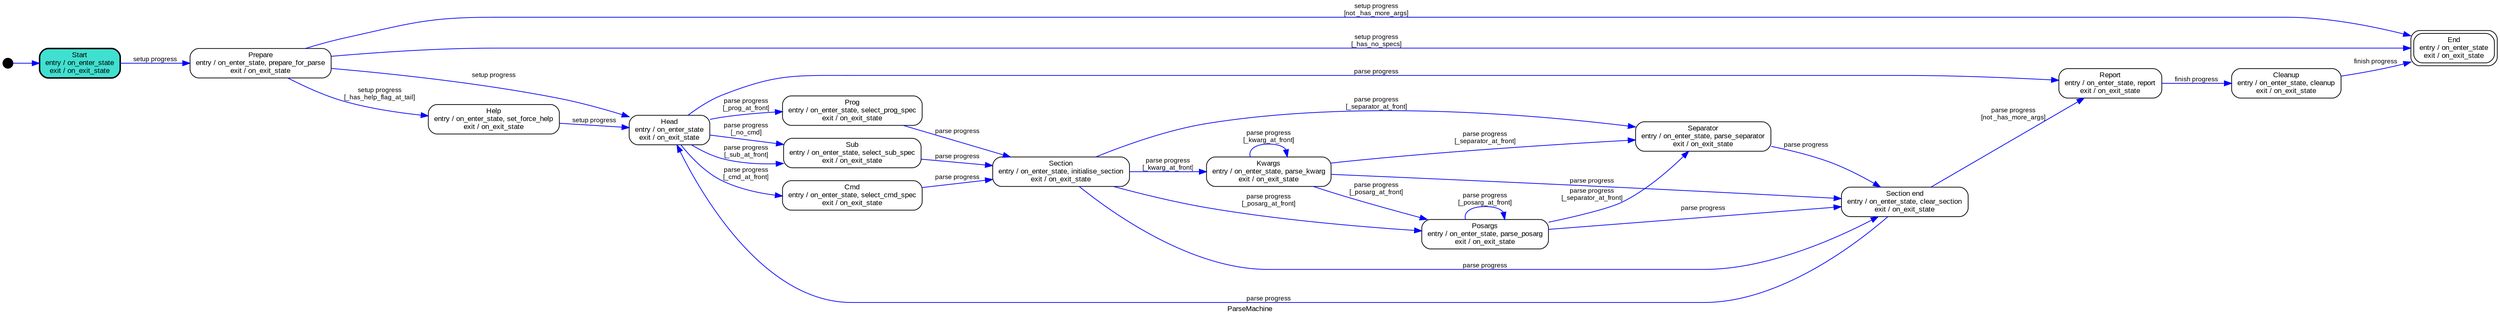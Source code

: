 digraph list {
label=ParseMachine;
fontname=Arial;
fontsize=10;
rankdir=LR;
i [shape=circle, style=filled, fontsize=1, fixedsize=true, width=0.2, height=0.2, fillcolor=black];
i -> Start [label="", color=blue, fontname=Arial, fontsize=9];
Start [label="Start\nentry / on_enter_state\nexit / on_exit_state", shape=rectangle, style="rounded, filled", fontname=Arial, fontsize=10, peripheries=1, penwidth=2, fillcolor=turquoise];
Start -> Prepare [label="setup progress", color=blue, fontname=Arial, fontsize=9];
Prepare [label="Prepare\nentry / on_enter_state, prepare_for_parse\nexit / on_exit_state", shape=rectangle, style="rounded, filled", fontname=Arial, fontsize=10, peripheries=1, fillcolor=white];
Prepare -> End [label="setup progress\n[not _has_more_args]", color=blue, fontname=Arial, fontsize=9];
Prepare -> End [label="setup progress\n[_has_no_specs]", color=blue, fontname=Arial, fontsize=9];
Prepare -> Help [label="setup progress\n[_has_help_flag_at_tail]", color=blue, fontname=Arial, fontsize=9];
Prepare -> Head [label="setup progress", color=blue, fontname=Arial, fontsize=9];
Help [label="Help\nentry / on_enter_state, set_force_help\nexit / on_exit_state", shape=rectangle, style="rounded, filled", fontname=Arial, fontsize=10, peripheries=1, fillcolor=white];
Help -> Head [label="setup progress", color=blue, fontname=Arial, fontsize=9];
Head [label="Head\nentry / on_enter_state\nexit / on_exit_state", shape=rectangle, style="rounded, filled", fontname=Arial, fontsize=10, peripheries=1, fillcolor=white];
Head -> Prog [label="parse progress\n[_prog_at_front]", color=blue, fontname=Arial, fontsize=9];
Head -> Cmd [label="parse progress\n[_cmd_at_front]", color=blue, fontname=Arial, fontsize=9];
Head -> Sub [label="parse progress\n[_no_cmd]", color=blue, fontname=Arial, fontsize=9];
Head -> Sub [label="parse progress\n[_sub_at_front]", color=blue, fontname=Arial, fontsize=9];
Head -> Report [label="parse progress", color=blue, fontname=Arial, fontsize=9];
Section [label="Section\nentry / on_enter_state, initialise_section\nexit / on_exit_state", shape=rectangle, style="rounded, filled", fontname=Arial, fontsize=10, peripheries=1, fillcolor=white];
Section -> Kwargs [label="parse progress\n[_kwarg_at_front]", color=blue, fontname=Arial, fontsize=9];
Section -> Posargs [label="parse progress\n[_posarg_at_front]", color=blue, fontname=Arial, fontsize=9];
Section -> Separator [label="parse progress\n[_separator_at_front]", color=blue, fontname=Arial, fontsize=9];
Section -> Section_end [label="parse progress", color=blue, fontname=Arial, fontsize=9];
Prog [label="Prog\nentry / on_enter_state, select_prog_spec\nexit / on_exit_state", shape=rectangle, style="rounded, filled", fontname=Arial, fontsize=10, peripheries=1, fillcolor=white];
Prog -> Section [label="parse progress", color=blue, fontname=Arial, fontsize=9];
Cmd [label="Cmd\nentry / on_enter_state, select_cmd_spec\nexit / on_exit_state", shape=rectangle, style="rounded, filled", fontname=Arial, fontsize=10, peripheries=1, fillcolor=white];
Cmd -> Section [label="parse progress", color=blue, fontname=Arial, fontsize=9];
Sub [label="Sub\nentry / on_enter_state, select_sub_spec\nexit / on_exit_state", shape=rectangle, style="rounded, filled", fontname=Arial, fontsize=10, peripheries=1, fillcolor=white];
Sub -> Section [label="parse progress", color=blue, fontname=Arial, fontsize=9];
Kwargs [label="Kwargs\nentry / on_enter_state, parse_kwarg\nexit / on_exit_state", shape=rectangle, style="rounded, filled", fontname=Arial, fontsize=10, peripheries=1, fillcolor=white];
Kwargs -> Kwargs [label="parse progress\n[_kwarg_at_front]", color=blue, fontname=Arial, fontsize=9];
Kwargs -> Posargs [label="parse progress\n[_posarg_at_front]", color=blue, fontname=Arial, fontsize=9];
Kwargs -> Separator [label="parse progress\n[_separator_at_front]", color=blue, fontname=Arial, fontsize=9];
Kwargs -> Section_end [label="parse progress", color=blue, fontname=Arial, fontsize=9];
Posargs [label="Posargs\nentry / on_enter_state, parse_posarg\nexit / on_exit_state", shape=rectangle, style="rounded, filled", fontname=Arial, fontsize=10, peripheries=1, fillcolor=white];
Posargs -> Posargs [label="parse progress\n[_posarg_at_front]", color=blue, fontname=Arial, fontsize=9];
Posargs -> Separator [label="parse progress\n[_separator_at_front]", color=blue, fontname=Arial, fontsize=9];
Posargs -> Section_end [label="parse progress", color=blue, fontname=Arial, fontsize=9];
Separator [label="Separator\nentry / on_enter_state, parse_separator\nexit / on_exit_state", shape=rectangle, style="rounded, filled", fontname=Arial, fontsize=10, peripheries=1, fillcolor=white];
Separator -> Section_end [label="parse progress", color=blue, fontname=Arial, fontsize=9];
Section_end [label="Section end\nentry / on_enter_state, clear_section\nexit / on_exit_state", shape=rectangle, style="rounded, filled", fontname=Arial, fontsize=10, peripheries=1, fillcolor=white];
Section_end -> Report [label="parse progress\n[not _has_more_args]", color=blue, fontname=Arial, fontsize=9];
Section_end -> Head [label="parse progress", color=blue, fontname=Arial, fontsize=9];
Cleanup [label="Cleanup\nentry / on_enter_state, cleanup\nexit / on_exit_state", shape=rectangle, style="rounded, filled", fontname=Arial, fontsize=10, peripheries=1, fillcolor=white];
Cleanup -> End [label="finish progress", color=blue, fontname=Arial, fontsize=9];
Report [label="Report\nentry / on_enter_state, report\nexit / on_exit_state", shape=rectangle, style="rounded, filled", fontname=Arial, fontsize=10, peripheries=1, fillcolor=white];
Report -> Cleanup [label="finish progress", color=blue, fontname=Arial, fontsize=9];
End [label="End\nentry / on_enter_state\nexit / on_exit_state", shape=rectangle, style="rounded, filled", fontname=Arial, fontsize=10, peripheries=2, fillcolor=white];
}
